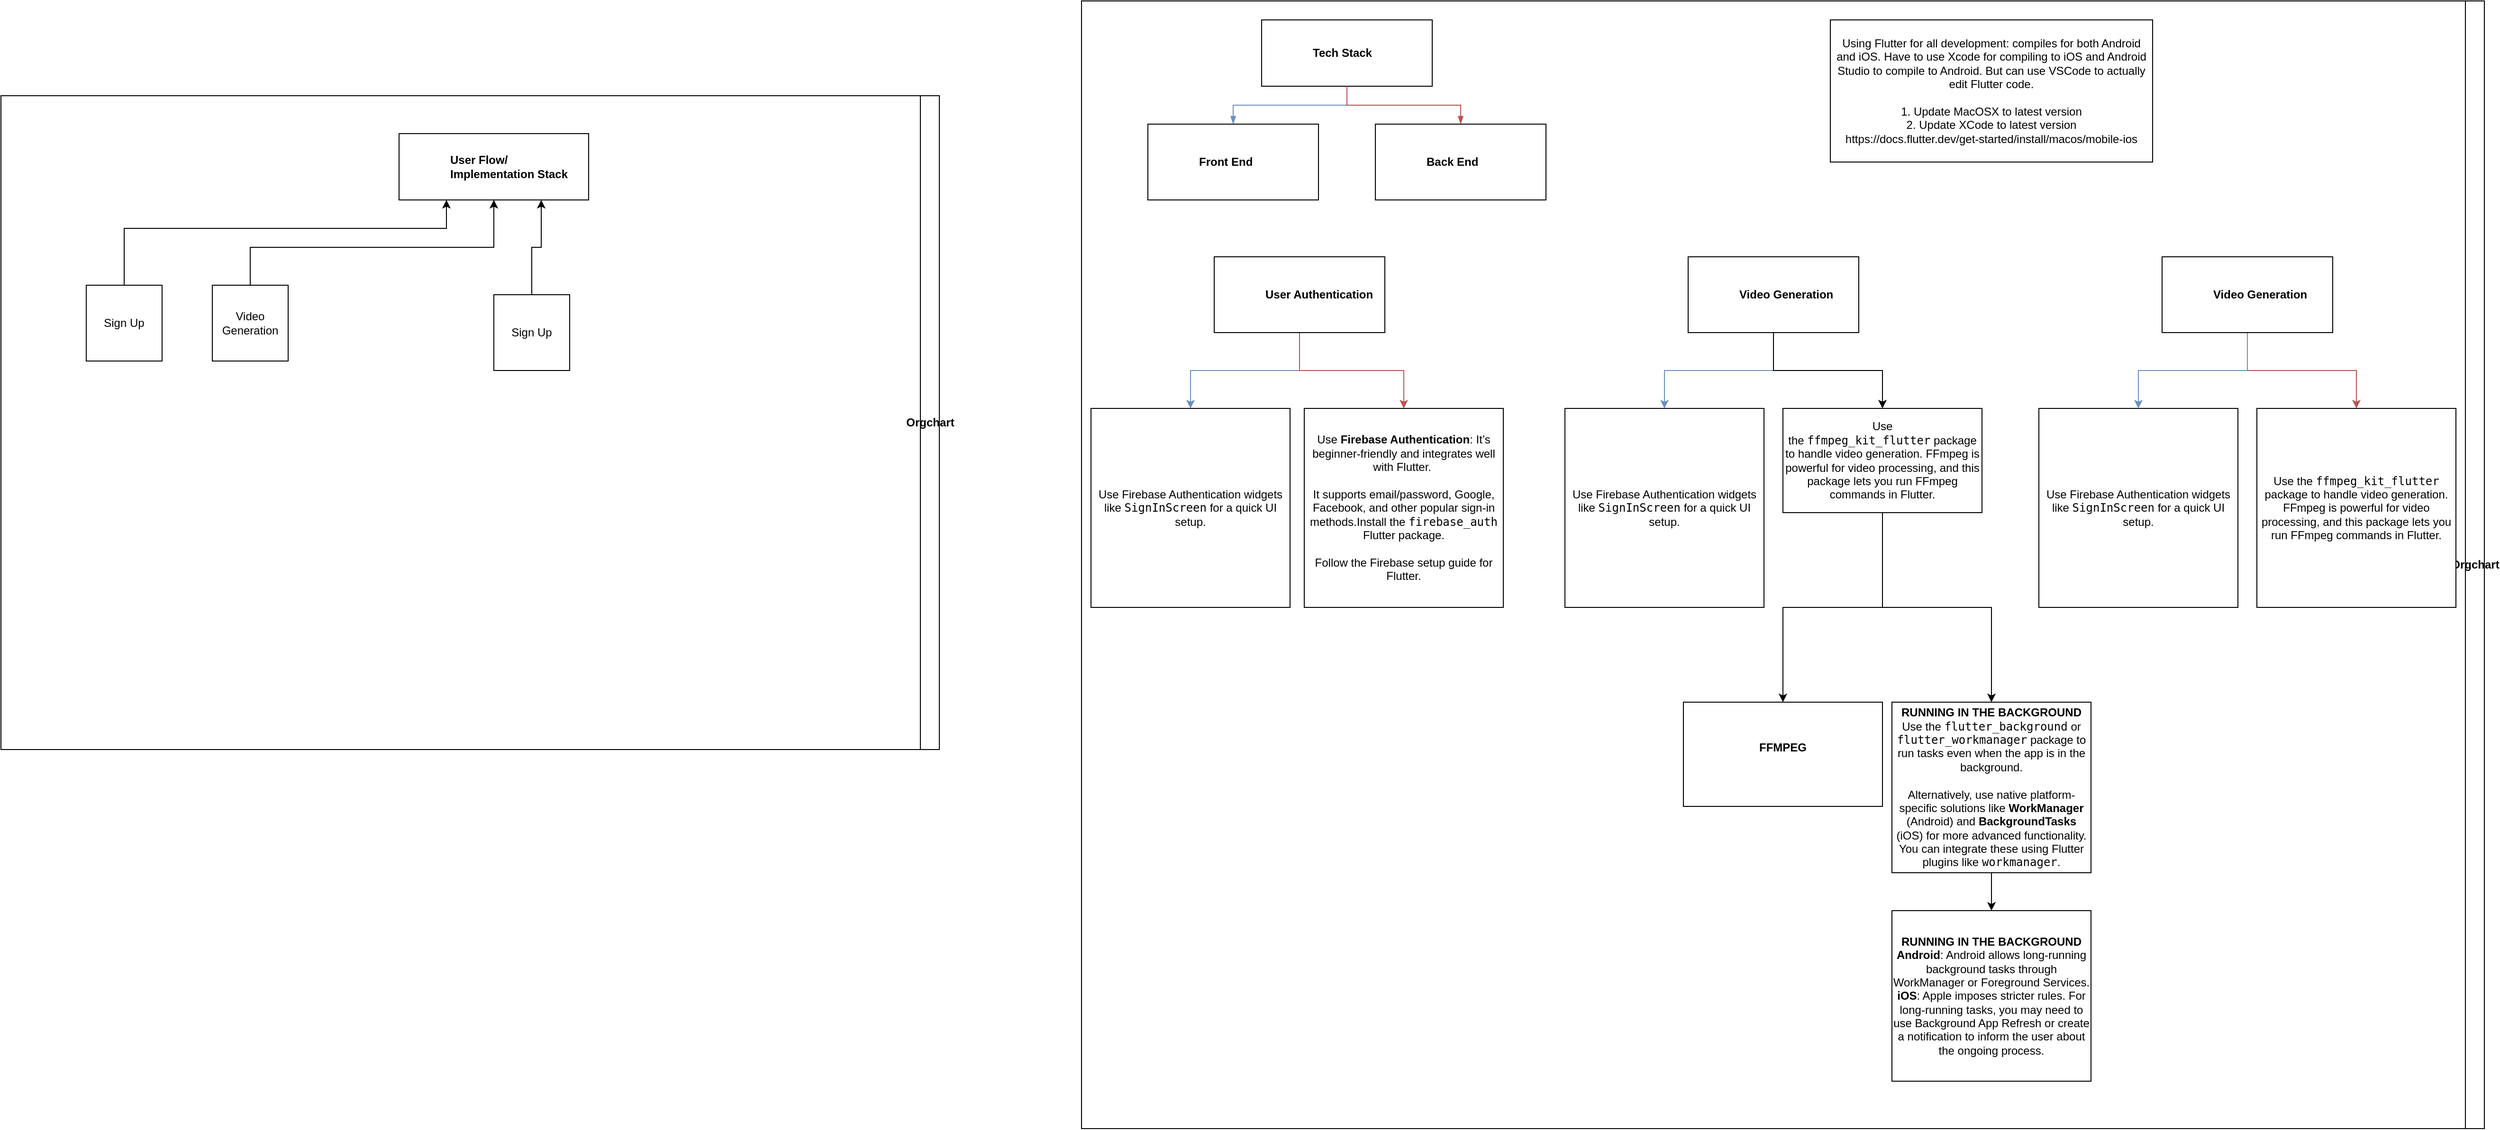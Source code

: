 <mxfile version="25.0.3">
  <diagram id="prtHgNgQTEPvFCAcTncT" name="Page-1">
    <mxGraphModel dx="2837" dy="748" grid="1" gridSize="10" guides="1" tooltips="1" connect="1" arrows="1" fold="1" page="1" pageScale="1" pageWidth="827" pageHeight="1169" math="0" shadow="0">
      <root>
        <mxCell id="0" />
        <mxCell id="1" parent="0" />
        <mxCell id="dNxyNK7c78bLwvsdeMH5-11" value="Orgchart" style="swimlane;html=1;startSize=20;horizontal=1;containerType=tree;glass=0;direction=south;" parent="1" vertex="1">
          <mxGeometry x="-230" y="40" width="1480" height="1190" as="geometry" />
        </mxCell>
        <UserObject label="Tech Stack" name="Tessa Miller" position="CFO" location="Office 1" email="me@example.com" placeholders="1" link="https://www.draw.io" id="dNxyNK7c78bLwvsdeMH5-12">
          <mxCell style="label;image=https://cdn3.iconfinder.com/data/icons/user-avatars-1/512/users-3-128.png;whiteSpace=wrap;html=1;rounded=0;glass=0;treeMoving=1;treeFolding=1;" parent="dNxyNK7c78bLwvsdeMH5-11" vertex="1">
            <mxGeometry x="190" y="20" width="180" height="70" as="geometry" />
          </mxCell>
        </UserObject>
        <mxCell id="dNxyNK7c78bLwvsdeMH5-13" value="" style="endArrow=blockThin;endFill=1;fontSize=11;edgeStyle=elbowEdgeStyle;elbow=vertical;rounded=0;fillColor=#dae8fc;strokeColor=#6c8ebf;entryX=0.5;entryY=0;entryDx=0;entryDy=0;" parent="dNxyNK7c78bLwvsdeMH5-11" source="dNxyNK7c78bLwvsdeMH5-12" target="XMl_mr6YjIk043C_CZg--44" edge="1">
          <mxGeometry relative="1" as="geometry">
            <mxPoint y="130" as="targetPoint" />
          </mxGeometry>
        </mxCell>
        <mxCell id="dNxyNK7c78bLwvsdeMH5-17" value="" style="endArrow=blockThin;endFill=1;fontSize=11;edgeStyle=elbowEdgeStyle;elbow=vertical;rounded=0;fillColor=#f8cecc;strokeColor=#b85450;entryX=0.5;entryY=0;entryDx=0;entryDy=0;" parent="dNxyNK7c78bLwvsdeMH5-11" source="dNxyNK7c78bLwvsdeMH5-12" target="XMl_mr6YjIk043C_CZg--45" edge="1">
          <mxGeometry relative="1" as="geometry">
            <mxPoint x="580" y="130" as="targetPoint" />
            <Array as="points">
              <mxPoint x="400" y="110" />
            </Array>
          </mxGeometry>
        </mxCell>
        <mxCell id="XMl_mr6YjIk043C_CZg--3" value="&lt;br&gt;&lt;div&gt;&lt;span style=&quot;background-color: initial;&quot;&gt;Use Firebase Authentication widgets like &lt;/span&gt;&lt;code style=&quot;background-color: initial;&quot;&gt;SignInScreen&lt;/code&gt;&lt;span style=&quot;background-color: initial;&quot;&gt; for a quick UI setup.&lt;br&gt;&lt;/span&gt;&lt;br&gt;&lt;/div&gt;" style="whiteSpace=wrap;html=1;aspect=fixed;" vertex="1" parent="dNxyNK7c78bLwvsdeMH5-11">
          <mxGeometry x="10" y="430" width="210" height="210" as="geometry" />
        </mxCell>
        <UserObject label="Front End" name="Alison Donovan" position="System Admin" location="Office 3" email="me@example.com" placeholders="1" link="https://www.draw.io" id="XMl_mr6YjIk043C_CZg--44">
          <mxCell style="label;image=https://cdn3.iconfinder.com/data/icons/user-avatars-1/512/users-2-128.png;whiteSpace=wrap;html=1;rounded=0;glass=0;" vertex="1" parent="dNxyNK7c78bLwvsdeMH5-11">
            <mxGeometry x="70" y="130" width="180" height="80" as="geometry" />
          </mxCell>
        </UserObject>
        <UserObject label="Back End" name="Alison Donovan" position="System Admin" location="Office 3" email="me@example.com" placeholders="1" link="https://www.draw.io" id="XMl_mr6YjIk043C_CZg--45">
          <mxCell style="label;image=https://cdn3.iconfinder.com/data/icons/user-avatars-1/512/users-2-128.png;whiteSpace=wrap;html=1;rounded=0;glass=0;" vertex="1" parent="dNxyNK7c78bLwvsdeMH5-11">
            <mxGeometry x="310" y="130" width="180" height="80" as="geometry" />
          </mxCell>
        </UserObject>
        <mxCell id="XMl_mr6YjIk043C_CZg--49" style="edgeStyle=orthogonalEdgeStyle;rounded=0;orthogonalLoop=1;jettySize=auto;html=1;fillColor=#dae8fc;strokeColor=#6c8ebf;" edge="1" parent="dNxyNK7c78bLwvsdeMH5-11" source="XMl_mr6YjIk043C_CZg--46">
          <mxGeometry relative="1" as="geometry">
            <mxPoint x="115" y="430" as="targetPoint" />
            <Array as="points">
              <mxPoint x="230" y="390" />
              <mxPoint x="115" y="390" />
            </Array>
          </mxGeometry>
        </mxCell>
        <mxCell id="XMl_mr6YjIk043C_CZg--50" style="edgeStyle=orthogonalEdgeStyle;rounded=0;orthogonalLoop=1;jettySize=auto;html=1;entryX=0.5;entryY=0;entryDx=0;entryDy=0;fillColor=#f8cecc;strokeColor=#b85450;" edge="1" parent="dNxyNK7c78bLwvsdeMH5-11" source="XMl_mr6YjIk043C_CZg--46" target="XMl_mr6YjIk043C_CZg--47">
          <mxGeometry relative="1" as="geometry">
            <Array as="points">
              <mxPoint x="230" y="390" />
              <mxPoint x="340" y="390" />
            </Array>
          </mxGeometry>
        </mxCell>
        <UserObject label="User Authentication" name="Alison Donovan" position="System Admin" location="Office 3" email="me@example.com" placeholders="1" link="https://www.draw.io" id="XMl_mr6YjIk043C_CZg--46">
          <mxCell style="label;image=https://cdn3.iconfinder.com/data/icons/user-avatars-1/512/users-2-128.png;whiteSpace=wrap;html=1;rounded=0;glass=0;" vertex="1" parent="dNxyNK7c78bLwvsdeMH5-11">
            <mxGeometry x="140" y="270" width="180" height="80" as="geometry" />
          </mxCell>
        </UserObject>
        <mxCell id="XMl_mr6YjIk043C_CZg--47" value="&lt;span style=&quot;background-color: initial;&quot;&gt;Use &lt;/span&gt;&lt;strong style=&quot;background-color: initial;&quot;&gt;Firebase Authentication&lt;/strong&gt;&lt;span style=&quot;background-color: initial;&quot;&gt;: It’s beginner-friendly and integrates well with Flutter.&amp;nbsp;&lt;/span&gt;&lt;div&gt;&lt;span style=&quot;background-color: initial;&quot;&gt;&lt;br&gt;&lt;/span&gt;&lt;/div&gt;&lt;div&gt;&lt;span style=&quot;background-color: initial;&quot;&gt;It supports email/password, Google, Facebook, and other popular sign-in methods.&lt;/span&gt;&lt;span style=&quot;background-color: initial;&quot;&gt;Install the &lt;/span&gt;&lt;code style=&quot;background-color: initial;&quot;&gt;firebase_auth&lt;/code&gt;&lt;span style=&quot;background-color: initial;&quot;&gt; Flutter package.&lt;/span&gt;&lt;/div&gt;&lt;div&gt;&lt;span style=&quot;background-color: initial;&quot;&gt;&lt;br&gt;&lt;/span&gt;&lt;/div&gt;&lt;div&gt;&lt;span style=&quot;background-color: initial;&quot;&gt;Follow the Firebase setup guide for Flutter.&lt;/span&gt;&lt;/div&gt;" style="whiteSpace=wrap;html=1;aspect=fixed;" vertex="1" parent="dNxyNK7c78bLwvsdeMH5-11">
          <mxGeometry x="235" y="430" width="210" height="210" as="geometry" />
        </mxCell>
        <mxCell id="XMl_mr6YjIk043C_CZg--51" value="&lt;br&gt;&lt;div&gt;&lt;span style=&quot;background-color: initial;&quot;&gt;Use Firebase Authentication widgets like &lt;/span&gt;&lt;code style=&quot;background-color: initial;&quot;&gt;SignInScreen&lt;/code&gt;&lt;span style=&quot;background-color: initial;&quot;&gt; for a quick UI setup.&lt;br&gt;&lt;/span&gt;&lt;br&gt;&lt;/div&gt;" style="whiteSpace=wrap;html=1;aspect=fixed;" vertex="1" parent="dNxyNK7c78bLwvsdeMH5-11">
          <mxGeometry x="510" y="430" width="210" height="210" as="geometry" />
        </mxCell>
        <mxCell id="XMl_mr6YjIk043C_CZg--55" style="edgeStyle=orthogonalEdgeStyle;rounded=0;orthogonalLoop=1;jettySize=auto;html=1;fillColor=#dae8fc;strokeColor=#6c8ebf;" edge="1" parent="dNxyNK7c78bLwvsdeMH5-11" source="XMl_mr6YjIk043C_CZg--53" target="XMl_mr6YjIk043C_CZg--51">
          <mxGeometry relative="1" as="geometry" />
        </mxCell>
        <mxCell id="XMl_mr6YjIk043C_CZg--65" style="edgeStyle=orthogonalEdgeStyle;rounded=0;orthogonalLoop=1;jettySize=auto;html=1;" edge="1" parent="dNxyNK7c78bLwvsdeMH5-11" source="XMl_mr6YjIk043C_CZg--53" target="XMl_mr6YjIk043C_CZg--67">
          <mxGeometry relative="1" as="geometry" />
        </mxCell>
        <UserObject label="Video Generation" name="Alison Donovan" position="System Admin" location="Office 3" email="me@example.com" placeholders="1" link="https://www.draw.io" id="XMl_mr6YjIk043C_CZg--53">
          <mxCell style="label;image=https://cdn3.iconfinder.com/data/icons/user-avatars-1/512/users-2-128.png;whiteSpace=wrap;html=1;rounded=0;glass=0;" vertex="1" parent="dNxyNK7c78bLwvsdeMH5-11">
            <mxGeometry x="640" y="270" width="180" height="80" as="geometry" />
          </mxCell>
        </UserObject>
        <mxCell id="XMl_mr6YjIk043C_CZg--56" value="Using Flutter for all development: compiles for both Android and iOS. Have to use Xcode for compiling to iOS and Android Studio to compile to Android. But can use VSCode to actually edit Flutter code.&lt;div&gt;&lt;br&gt;&lt;/div&gt;&lt;div&gt;&lt;div&gt;1. Update MacOSX to latest version&lt;/div&gt;&lt;div&gt;2. Update XCode to latest version&lt;br&gt;&lt;div&gt;&lt;div&gt;https://docs.flutter.dev/get-started/install/macos/mobile-ios&lt;/div&gt;&lt;/div&gt;&lt;/div&gt;&lt;/div&gt;" style="rounded=0;whiteSpace=wrap;html=1;" vertex="1" parent="dNxyNK7c78bLwvsdeMH5-11">
          <mxGeometry x="790" y="20" width="340" height="150" as="geometry" />
        </mxCell>
        <mxCell id="XMl_mr6YjIk043C_CZg--57" value="&lt;br&gt;&lt;div&gt;&lt;span style=&quot;background-color: initial;&quot;&gt;Use Firebase Authentication widgets like &lt;/span&gt;&lt;code style=&quot;background-color: initial;&quot;&gt;SignInScreen&lt;/code&gt;&lt;span style=&quot;background-color: initial;&quot;&gt; for a quick UI setup.&lt;br&gt;&lt;/span&gt;&lt;br&gt;&lt;/div&gt;" style="whiteSpace=wrap;html=1;aspect=fixed;" vertex="1" parent="dNxyNK7c78bLwvsdeMH5-11">
          <mxGeometry x="1010" y="430" width="210" height="210" as="geometry" />
        </mxCell>
        <mxCell id="XMl_mr6YjIk043C_CZg--58" style="edgeStyle=orthogonalEdgeStyle;rounded=0;orthogonalLoop=1;jettySize=auto;html=1;entryX=0.5;entryY=0;entryDx=0;entryDy=0;fillColor=#f8cecc;strokeColor=#b85450;" edge="1" parent="dNxyNK7c78bLwvsdeMH5-11" source="XMl_mr6YjIk043C_CZg--60" target="XMl_mr6YjIk043C_CZg--61">
          <mxGeometry relative="1" as="geometry">
            <Array as="points">
              <mxPoint x="1230" y="390" />
              <mxPoint x="1345" y="390" />
            </Array>
          </mxGeometry>
        </mxCell>
        <mxCell id="XMl_mr6YjIk043C_CZg--59" style="edgeStyle=orthogonalEdgeStyle;rounded=0;orthogonalLoop=1;jettySize=auto;html=1;fillColor=#dae8fc;strokeColor=#6c8ebf;" edge="1" parent="dNxyNK7c78bLwvsdeMH5-11" source="XMl_mr6YjIk043C_CZg--60" target="XMl_mr6YjIk043C_CZg--57">
          <mxGeometry relative="1" as="geometry" />
        </mxCell>
        <UserObject label="Video Generation" name="Alison Donovan" position="System Admin" location="Office 3" email="me@example.com" placeholders="1" link="https://www.draw.io" id="XMl_mr6YjIk043C_CZg--60">
          <mxCell style="label;image=https://cdn3.iconfinder.com/data/icons/user-avatars-1/512/users-2-128.png;whiteSpace=wrap;html=1;rounded=0;glass=0;" vertex="1" parent="dNxyNK7c78bLwvsdeMH5-11">
            <mxGeometry x="1140" y="270" width="180" height="80" as="geometry" />
          </mxCell>
        </UserObject>
        <mxCell id="XMl_mr6YjIk043C_CZg--61" value="&lt;span style=&quot;background-color: initial;&quot;&gt;Use the &lt;/span&gt;&lt;code style=&quot;background-color: initial;&quot;&gt;ffmpeg_kit_flutter&lt;/code&gt;&lt;span style=&quot;background-color: initial;&quot;&gt; package to handle video generation. FFmpeg is powerful for video processing, and this package lets you run FFmpeg commands in Flutter.&lt;/span&gt;" style="whiteSpace=wrap;html=1;aspect=fixed;" vertex="1" parent="dNxyNK7c78bLwvsdeMH5-11">
          <mxGeometry x="1240" y="430" width="210" height="210" as="geometry" />
        </mxCell>
        <mxCell id="XMl_mr6YjIk043C_CZg--64" value="&lt;div&gt;&lt;b&gt;RUNNING IN THE BACKGROUND&lt;/b&gt;&lt;/div&gt;&lt;span style=&quot;background-color: initial;&quot;&gt;Use the &lt;/span&gt;&lt;code style=&quot;background-color: initial;&quot;&gt;flutter_background&lt;/code&gt;&lt;span style=&quot;background-color: initial;&quot;&gt; or &lt;/span&gt;&lt;code style=&quot;background-color: initial;&quot;&gt;flutter_workmanager&lt;/code&gt;&lt;span style=&quot;background-color: initial;&quot;&gt; package to run tasks even when the app is in the background.&lt;/span&gt;&lt;div&gt;&lt;br&gt;&lt;span style=&quot;background-color: initial;&quot;&gt;Alternatively, use native platform-specific solutions like &lt;/span&gt;&lt;strong style=&quot;background-color: initial;&quot;&gt;WorkManager&lt;/strong&gt;&lt;span style=&quot;background-color: initial;&quot;&gt; (Android) and &lt;/span&gt;&lt;strong style=&quot;background-color: initial;&quot;&gt;BackgroundTasks&lt;/strong&gt;&lt;span style=&quot;background-color: initial;&quot;&gt; (iOS) for more advanced functionality. You can integrate these using Flutter plugins like &lt;/span&gt;&lt;code style=&quot;background-color: initial;&quot;&gt;workmanager&lt;/code&gt;&lt;span style=&quot;background-color: initial;&quot;&gt;.&lt;/span&gt;&lt;/div&gt;" style="rounded=0;whiteSpace=wrap;html=1;" vertex="1" parent="dNxyNK7c78bLwvsdeMH5-11">
          <mxGeometry x="855" y="740" width="210" height="180" as="geometry" />
        </mxCell>
        <mxCell id="XMl_mr6YjIk043C_CZg--66" style="edgeStyle=orthogonalEdgeStyle;rounded=0;orthogonalLoop=1;jettySize=auto;html=1;" edge="1" target="XMl_mr6YjIk043C_CZg--64" source="XMl_mr6YjIk043C_CZg--67" parent="dNxyNK7c78bLwvsdeMH5-11">
          <mxGeometry relative="1" as="geometry">
            <mxPoint x="500" y="370" as="sourcePoint" />
            <Array as="points">
              <mxPoint x="845" y="640" />
              <mxPoint x="960" y="640" />
            </Array>
          </mxGeometry>
        </mxCell>
        <mxCell id="XMl_mr6YjIk043C_CZg--67" value="&lt;span style=&quot;--tw-border-spacing-x: 0; --tw-border-spacing-y: 0; --tw-translate-x: 0; --tw-translate-y: 0; --tw-rotate: 0; --tw-skew-x: 0; --tw-skew-y: 0; --tw-scale-x: 1; --tw-scale-y: 1; --tw-pan-x: ; --tw-pan-y: ; --tw-pinch-zoom: ; --tw-scroll-snap-strictness: proximity; --tw-gradient-from-position: ; --tw-gradient-via-position: ; --tw-gradient-to-position: ; --tw-ordinal: ; --tw-slashed-zero: ; --tw-numeric-figure: ; --tw-numeric-spacing: ; --tw-numeric-fraction: ; --tw-ring-inset: ; --tw-ring-offset-width: 0px; --tw-ring-offset-color: #fff; --tw-ring-color: rgb(59 130 246 / .5); --tw-ring-offset-shadow: 0 0 #0000; --tw-ring-shadow: 0 0 #0000; --tw-shadow: 0 0 #0000; --tw-shadow-colored: 0 0 #0000; --tw-blur: ; --tw-brightness: ; --tw-contrast: ; --tw-grayscale: ; --tw-hue-rotate: ; --tw-invert: ; --tw-saturate: ; --tw-sepia: ; --tw-drop-shadow: ; --tw-backdrop-blur: ; --tw-backdrop-brightness: ; --tw-backdrop-contrast: ; --tw-backdrop-grayscale: ; --tw-backdrop-hue-rotate: ; --tw-backdrop-invert: ; --tw-backdrop-opacity: ; --tw-backdrop-saturate: ; --tw-backdrop-sepia: ; background-color: initial;&quot;&gt;Use the&amp;nbsp;&lt;/span&gt;&lt;code style=&quot;--tw-border-spacing-x: 0; --tw-border-spacing-y: 0; --tw-translate-x: 0; --tw-translate-y: 0; --tw-rotate: 0; --tw-skew-x: 0; --tw-skew-y: 0; --tw-scale-x: 1; --tw-scale-y: 1; --tw-pan-x: ; --tw-pan-y: ; --tw-pinch-zoom: ; --tw-scroll-snap-strictness: proximity; --tw-gradient-from-position: ; --tw-gradient-via-position: ; --tw-gradient-to-position: ; --tw-ordinal: ; --tw-slashed-zero: ; --tw-numeric-figure: ; --tw-numeric-spacing: ; --tw-numeric-fraction: ; --tw-ring-inset: ; --tw-ring-offset-width: 0px; --tw-ring-offset-color: #fff; --tw-ring-color: rgb(59 130 246 / .5); --tw-ring-offset-shadow: 0 0 #0000; --tw-ring-shadow: 0 0 #0000; --tw-shadow: 0 0 #0000; --tw-shadow-colored: 0 0 #0000; --tw-blur: ; --tw-brightness: ; --tw-contrast: ; --tw-grayscale: ; --tw-hue-rotate: ; --tw-invert: ; --tw-saturate: ; --tw-sepia: ; --tw-drop-shadow: ; --tw-backdrop-blur: ; --tw-backdrop-brightness: ; --tw-backdrop-contrast: ; --tw-backdrop-grayscale: ; --tw-backdrop-hue-rotate: ; --tw-backdrop-invert: ; --tw-backdrop-opacity: ; --tw-backdrop-saturate: ; --tw-backdrop-sepia: ; background-color: initial;&quot;&gt;ffmpeg_kit_flutter&lt;/code&gt;&lt;span style=&quot;--tw-border-spacing-x: 0; --tw-border-spacing-y: 0; --tw-translate-x: 0; --tw-translate-y: 0; --tw-rotate: 0; --tw-skew-x: 0; --tw-skew-y: 0; --tw-scale-x: 1; --tw-scale-y: 1; --tw-pan-x: ; --tw-pan-y: ; --tw-pinch-zoom: ; --tw-scroll-snap-strictness: proximity; --tw-gradient-from-position: ; --tw-gradient-via-position: ; --tw-gradient-to-position: ; --tw-ordinal: ; --tw-slashed-zero: ; --tw-numeric-figure: ; --tw-numeric-spacing: ; --tw-numeric-fraction: ; --tw-ring-inset: ; --tw-ring-offset-width: 0px; --tw-ring-offset-color: #fff; --tw-ring-color: rgb(59 130 246 / .5); --tw-ring-offset-shadow: 0 0 #0000; --tw-ring-shadow: 0 0 #0000; --tw-shadow: 0 0 #0000; --tw-shadow-colored: 0 0 #0000; --tw-blur: ; --tw-brightness: ; --tw-contrast: ; --tw-grayscale: ; --tw-hue-rotate: ; --tw-invert: ; --tw-saturate: ; --tw-sepia: ; --tw-drop-shadow: ; --tw-backdrop-blur: ; --tw-backdrop-brightness: ; --tw-backdrop-contrast: ; --tw-backdrop-grayscale: ; --tw-backdrop-hue-rotate: ; --tw-backdrop-invert: ; --tw-backdrop-opacity: ; --tw-backdrop-saturate: ; --tw-backdrop-sepia: ; background-color: initial;&quot;&gt;&amp;nbsp;package to handle video generation. FFmpeg is powerful for video processing, and this package lets you run FFmpeg commands in Flutter.&lt;/span&gt;" style="rounded=0;whiteSpace=wrap;html=1;" vertex="1" parent="dNxyNK7c78bLwvsdeMH5-11">
          <mxGeometry x="740" y="430" width="210" height="110" as="geometry" />
        </mxCell>
        <mxCell id="XMl_mr6YjIk043C_CZg--68" style="edgeStyle=orthogonalEdgeStyle;rounded=0;orthogonalLoop=1;jettySize=auto;html=1;" edge="1" target="XMl_mr6YjIk043C_CZg--69" source="XMl_mr6YjIk043C_CZg--67" parent="dNxyNK7c78bLwvsdeMH5-11">
          <mxGeometry relative="1" as="geometry">
            <mxPoint x="500" y="390" as="sourcePoint" />
          </mxGeometry>
        </mxCell>
        <mxCell id="XMl_mr6YjIk043C_CZg--69" value="&lt;div&gt;&lt;span style=&quot;background-color: initial; --tw-border-spacing-x: 0; --tw-border-spacing-y: 0; --tw-translate-x: 0; --tw-translate-y: 0; --tw-rotate: 0; --tw-skew-x: 0; --tw-skew-y: 0; --tw-scale-x: 1; --tw-scale-y: 1; --tw-pan-x: ; --tw-pan-y: ; --tw-pinch-zoom: ; --tw-scroll-snap-strictness: proximity; --tw-gradient-from-position: ; --tw-gradient-via-position: ; --tw-gradient-to-position: ; --tw-ordinal: ; --tw-slashed-zero: ; --tw-numeric-figure: ; --tw-numeric-spacing: ; --tw-numeric-fraction: ; --tw-ring-inset: ; --tw-ring-offset-width: 0px; --tw-ring-offset-color: #fff; --tw-ring-color: rgb(59 130 246 / .5); --tw-ring-offset-shadow: 0 0 #0000; --tw-ring-shadow: 0 0 #0000; --tw-shadow: 0 0 #0000; --tw-shadow-colored: 0 0 #0000; --tw-blur: ; --tw-brightness: ; --tw-contrast: ; --tw-grayscale: ; --tw-hue-rotate: ; --tw-invert: ; --tw-saturate: ; --tw-sepia: ; --tw-drop-shadow: ; --tw-backdrop-blur: ; --tw-backdrop-brightness: ; --tw-backdrop-contrast: ; --tw-backdrop-grayscale: ; --tw-backdrop-hue-rotate: ; --tw-backdrop-invert: ; --tw-backdrop-opacity: ; --tw-backdrop-saturate: ; --tw-backdrop-sepia: ;&quot;&gt;&lt;b&gt;FFMPEG&lt;/b&gt;&lt;/span&gt;&lt;/div&gt;&lt;div&gt;&lt;br&gt;&lt;/div&gt;" style="rounded=0;whiteSpace=wrap;html=1;" vertex="1" parent="dNxyNK7c78bLwvsdeMH5-11">
          <mxGeometry x="635" y="740" width="210" height="110" as="geometry" />
        </mxCell>
        <mxCell id="XMl_mr6YjIk043C_CZg--72" style="edgeStyle=orthogonalEdgeStyle;rounded=0;orthogonalLoop=1;jettySize=auto;html=1;" edge="1" target="XMl_mr6YjIk043C_CZg--73" source="XMl_mr6YjIk043C_CZg--64" parent="dNxyNK7c78bLwvsdeMH5-11">
          <mxGeometry relative="1" as="geometry">
            <mxPoint x="615" y="580" as="sourcePoint" />
            <Array as="points">
              <mxPoint x="960" y="940" />
              <mxPoint x="960" y="940" />
            </Array>
          </mxGeometry>
        </mxCell>
        <mxCell id="XMl_mr6YjIk043C_CZg--73" value="&lt;div&gt;&lt;b&gt;RUNNING IN THE BACKGROUND&lt;/b&gt;&lt;/div&gt;&lt;strong style=&quot;background-color: initial;&quot;&gt;Android&lt;/strong&gt;&lt;span style=&quot;background-color: initial;&quot;&gt;: Android allows long-running background tasks through WorkManager or Foreground Services.&lt;/span&gt;&lt;br&gt;&lt;strong style=&quot;background-color: initial;&quot;&gt;iOS&lt;/strong&gt;&lt;span style=&quot;background-color: initial;&quot;&gt;: Apple imposes stricter rules. For long-running tasks, you may need to use Background App Refresh or create a notification to inform the user about the ongoing process.&lt;/span&gt;" style="rounded=0;whiteSpace=wrap;html=1;" vertex="1" parent="dNxyNK7c78bLwvsdeMH5-11">
          <mxGeometry x="855" y="960" width="210" height="180" as="geometry" />
        </mxCell>
        <mxCell id="XMl_mr6YjIk043C_CZg--25" value="Orgchart" style="swimlane;html=1;startSize=20;horizontal=1;containerType=tree;glass=0;direction=south;" vertex="1" parent="1">
          <mxGeometry x="-1370" y="140" width="990" height="690" as="geometry" />
        </mxCell>
        <UserObject label="User Flow/ Implementation Stack" name="Tessa Miller" position="CFO" location="Office 1" email="me@example.com" placeholders="1" link="https://www.draw.io" id="XMl_mr6YjIk043C_CZg--26">
          <mxCell style="label;image=https://cdn3.iconfinder.com/data/icons/user-avatars-1/512/users-3-128.png;whiteSpace=wrap;html=1;rounded=0;glass=0;treeMoving=1;treeFolding=1;" vertex="1" parent="XMl_mr6YjIk043C_CZg--25">
            <mxGeometry x="420" y="40" width="200" height="70" as="geometry" />
          </mxCell>
        </UserObject>
        <mxCell id="XMl_mr6YjIk043C_CZg--35" style="edgeStyle=orthogonalEdgeStyle;rounded=0;orthogonalLoop=1;jettySize=auto;html=1;entryX=0.25;entryY=1;entryDx=0;entryDy=0;" edge="1" parent="XMl_mr6YjIk043C_CZg--25" source="XMl_mr6YjIk043C_CZg--33" target="XMl_mr6YjIk043C_CZg--26">
          <mxGeometry relative="1" as="geometry">
            <Array as="points">
              <mxPoint x="130" y="140" />
              <mxPoint x="470" y="140" />
            </Array>
          </mxGeometry>
        </mxCell>
        <mxCell id="XMl_mr6YjIk043C_CZg--33" value="Sign Up" style="whiteSpace=wrap;html=1;aspect=fixed;" vertex="1" parent="XMl_mr6YjIk043C_CZg--25">
          <mxGeometry x="90" y="200" width="80" height="80" as="geometry" />
        </mxCell>
        <mxCell id="XMl_mr6YjIk043C_CZg--36" style="edgeStyle=orthogonalEdgeStyle;rounded=0;orthogonalLoop=1;jettySize=auto;html=1;entryX=0.5;entryY=1;entryDx=0;entryDy=0;" edge="1" parent="XMl_mr6YjIk043C_CZg--25" source="XMl_mr6YjIk043C_CZg--34" target="XMl_mr6YjIk043C_CZg--26">
          <mxGeometry relative="1" as="geometry">
            <Array as="points">
              <mxPoint x="373" y="160" />
              <mxPoint x="510" y="160" />
            </Array>
          </mxGeometry>
        </mxCell>
        <mxCell id="XMl_mr6YjIk043C_CZg--34" value="Video Generation" style="whiteSpace=wrap;html=1;aspect=fixed;" vertex="1" parent="XMl_mr6YjIk043C_CZg--25">
          <mxGeometry x="223" y="200" width="80" height="80" as="geometry" />
        </mxCell>
        <mxCell id="XMl_mr6YjIk043C_CZg--38" style="edgeStyle=orthogonalEdgeStyle;rounded=0;orthogonalLoop=1;jettySize=auto;html=1;entryX=0.75;entryY=1;entryDx=0;entryDy=0;" edge="1" parent="XMl_mr6YjIk043C_CZg--25" source="XMl_mr6YjIk043C_CZg--37" target="XMl_mr6YjIk043C_CZg--26">
          <mxGeometry relative="1" as="geometry" />
        </mxCell>
        <mxCell id="XMl_mr6YjIk043C_CZg--37" value="Sign Up" style="whiteSpace=wrap;html=1;aspect=fixed;" vertex="1" parent="XMl_mr6YjIk043C_CZg--25">
          <mxGeometry x="520" y="210" width="80" height="80" as="geometry" />
        </mxCell>
      </root>
    </mxGraphModel>
  </diagram>
</mxfile>
